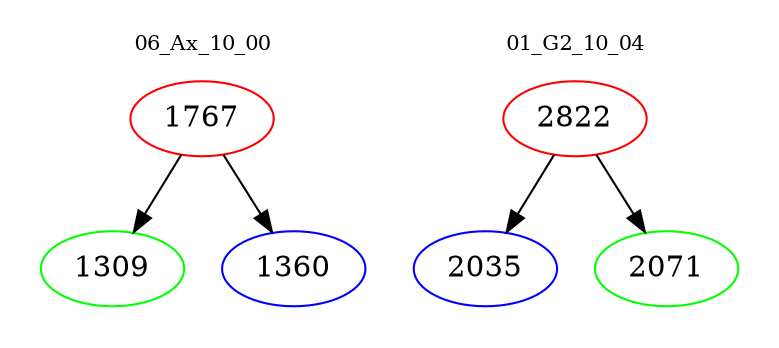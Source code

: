 digraph{
subgraph cluster_0 {
color = white
label = "06_Ax_10_00";
fontsize=10;
T0_1767 [label="1767", color="red"]
T0_1767 -> T0_1309 [color="black"]
T0_1309 [label="1309", color="green"]
T0_1767 -> T0_1360 [color="black"]
T0_1360 [label="1360", color="blue"]
}
subgraph cluster_1 {
color = white
label = "01_G2_10_04";
fontsize=10;
T1_2822 [label="2822", color="red"]
T1_2822 -> T1_2035 [color="black"]
T1_2035 [label="2035", color="blue"]
T1_2822 -> T1_2071 [color="black"]
T1_2071 [label="2071", color="green"]
}
}
